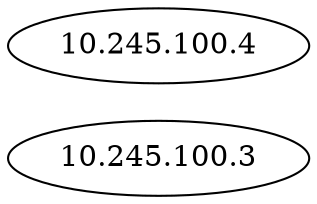 # BEGIN ANSIBLE MANAGED BLOCK
digraph G {
  rankdir=LR;
       "10.245.100.3" [label="10.245.100.3"];
          "10.245.100.4" [label="10.245.100.4"];
     }
# END ANSIBLE MANAGED BLOCK
